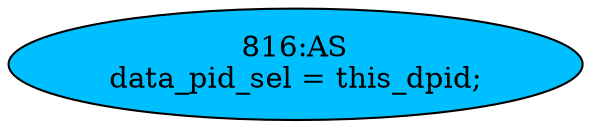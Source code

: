 strict digraph "" {
	node [label="\N"];
	"816:AS"	 [ast="<pyverilog.vparser.ast.Assign object at 0x7fae5e225e50>",
		def_var="['data_pid_sel']",
		fillcolor=deepskyblue,
		label="816:AS
data_pid_sel = this_dpid;",
		statements="[]",
		style=filled,
		typ=Assign,
		use_var="['this_dpid']"];
}
